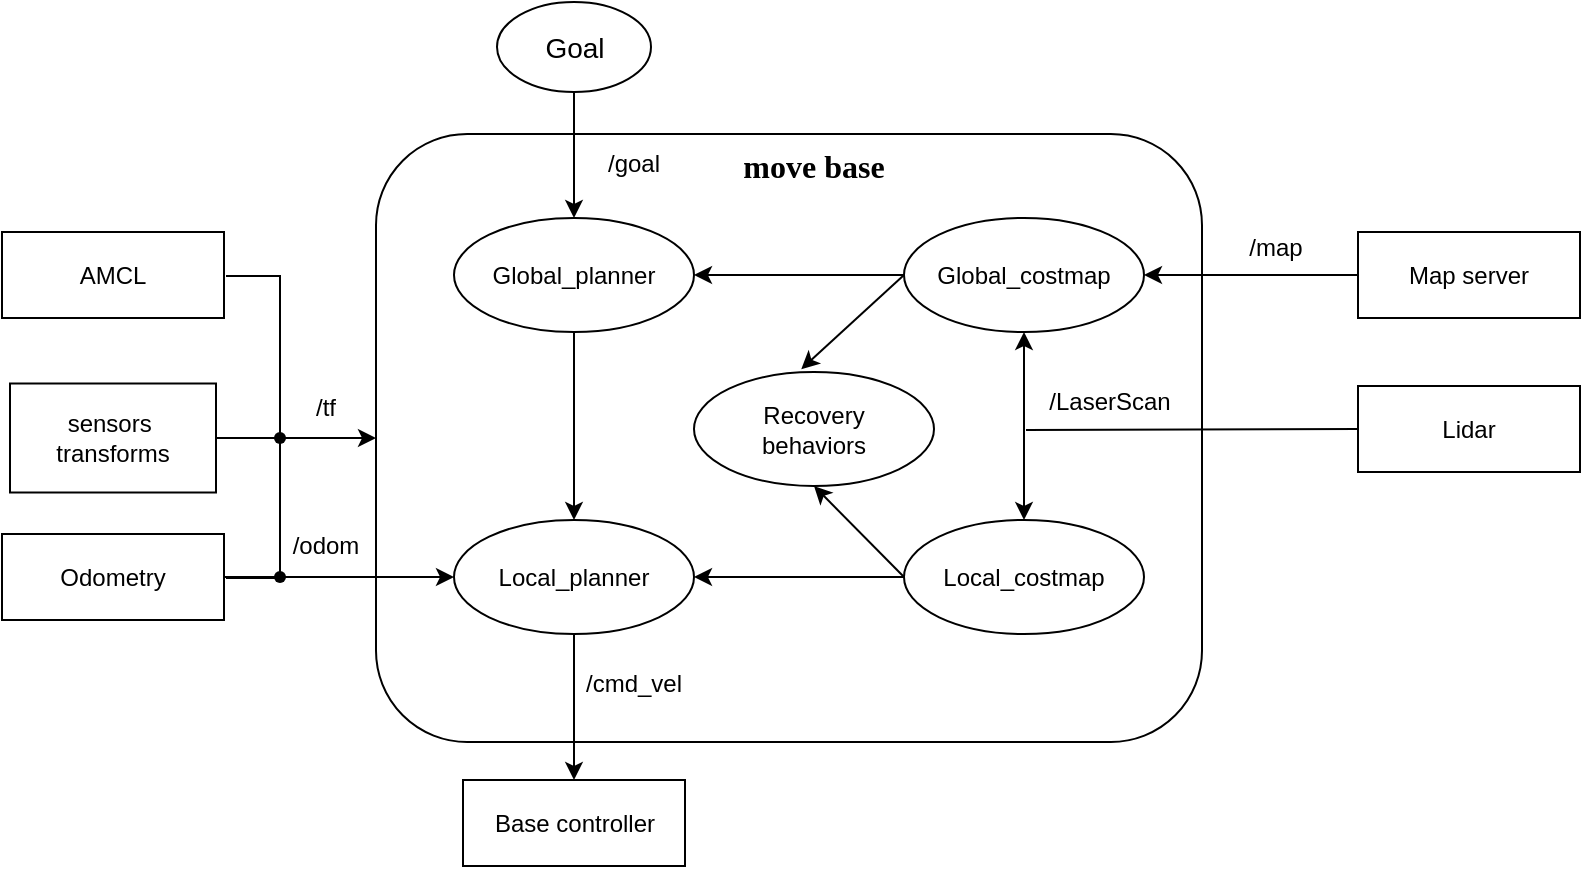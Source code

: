 <mxfile version="24.3.1" type="github">
  <diagram name="Trang-1" id="OtAyOf43-vm7uzbXgGZZ">
    <mxGraphModel dx="1006" dy="567" grid="0" gridSize="10" guides="1" tooltips="1" connect="1" arrows="1" fold="1" page="1" pageScale="1" pageWidth="827" pageHeight="1169" math="0" shadow="0">
      <root>
        <mxCell id="0" />
        <mxCell id="1" parent="0" />
        <mxCell id="kjTO7QuRwkwtUS2SJVDn-1" value="" style="rounded=1;whiteSpace=wrap;html=1;" vertex="1" parent="1">
          <mxGeometry x="195" y="162" width="413" height="304" as="geometry" />
        </mxCell>
        <mxCell id="kjTO7QuRwkwtUS2SJVDn-27" value="" style="edgeStyle=orthogonalEdgeStyle;rounded=0;orthogonalLoop=1;jettySize=auto;html=1;" edge="1" parent="1" source="kjTO7QuRwkwtUS2SJVDn-2" target="kjTO7QuRwkwtUS2SJVDn-22">
          <mxGeometry relative="1" as="geometry" />
        </mxCell>
        <mxCell id="kjTO7QuRwkwtUS2SJVDn-2" value="&lt;font style=&quot;font-size: 14px;&quot;&gt;Goal&lt;/font&gt;" style="ellipse;whiteSpace=wrap;html=1;" vertex="1" parent="1">
          <mxGeometry x="255.5" y="96" width="77" height="45" as="geometry" />
        </mxCell>
        <mxCell id="kjTO7QuRwkwtUS2SJVDn-3" value="&lt;font size=&quot;1&quot; style=&quot;&quot; face=&quot;Times New Roman&quot;&gt;&lt;b style=&quot;font-size: 16px;&quot;&gt;move base&lt;/b&gt;&lt;/font&gt;" style="text;html=1;align=center;verticalAlign=middle;whiteSpace=wrap;rounded=0;" vertex="1" parent="1">
          <mxGeometry x="362" y="152" width="104" height="52" as="geometry" />
        </mxCell>
        <mxCell id="kjTO7QuRwkwtUS2SJVDn-8" value="" style="edgeStyle=orthogonalEdgeStyle;rounded=0;orthogonalLoop=1;jettySize=auto;html=1;entryX=1;entryY=0.5;entryDx=0;entryDy=0;" edge="1" parent="1" source="kjTO7QuRwkwtUS2SJVDn-4" target="kjTO7QuRwkwtUS2SJVDn-10">
          <mxGeometry relative="1" as="geometry">
            <mxPoint x="607" y="222" as="targetPoint" />
          </mxGeometry>
        </mxCell>
        <mxCell id="kjTO7QuRwkwtUS2SJVDn-4" value="Map server" style="rounded=0;whiteSpace=wrap;html=1;" vertex="1" parent="1">
          <mxGeometry x="686" y="211" width="111" height="43" as="geometry" />
        </mxCell>
        <mxCell id="kjTO7QuRwkwtUS2SJVDn-9" value="/map" style="text;html=1;align=center;verticalAlign=middle;whiteSpace=wrap;rounded=0;" vertex="1" parent="1">
          <mxGeometry x="615" y="204" width="60" height="30" as="geometry" />
        </mxCell>
        <mxCell id="kjTO7QuRwkwtUS2SJVDn-25" value="" style="edgeStyle=orthogonalEdgeStyle;rounded=0;orthogonalLoop=1;jettySize=auto;html=1;" edge="1" parent="1" source="kjTO7QuRwkwtUS2SJVDn-10" target="kjTO7QuRwkwtUS2SJVDn-22">
          <mxGeometry relative="1" as="geometry" />
        </mxCell>
        <mxCell id="kjTO7QuRwkwtUS2SJVDn-10" value="Global_costmap" style="ellipse;whiteSpace=wrap;html=1;" vertex="1" parent="1">
          <mxGeometry x="459" y="204" width="120" height="57" as="geometry" />
        </mxCell>
        <mxCell id="kjTO7QuRwkwtUS2SJVDn-24" value="" style="edgeStyle=orthogonalEdgeStyle;rounded=0;orthogonalLoop=1;jettySize=auto;html=1;" edge="1" parent="1" source="kjTO7QuRwkwtUS2SJVDn-11" target="kjTO7QuRwkwtUS2SJVDn-23">
          <mxGeometry relative="1" as="geometry" />
        </mxCell>
        <mxCell id="kjTO7QuRwkwtUS2SJVDn-11" value="Local_costmap" style="ellipse;whiteSpace=wrap;html=1;" vertex="1" parent="1">
          <mxGeometry x="459" y="355" width="120" height="57" as="geometry" />
        </mxCell>
        <mxCell id="kjTO7QuRwkwtUS2SJVDn-12" value="Lidar" style="rounded=0;whiteSpace=wrap;html=1;" vertex="1" parent="1">
          <mxGeometry x="686" y="288" width="111" height="43" as="geometry" />
        </mxCell>
        <mxCell id="kjTO7QuRwkwtUS2SJVDn-14" value="" style="endArrow=classic;startArrow=classic;html=1;rounded=0;entryX=0.5;entryY=1;entryDx=0;entryDy=0;exitX=0.5;exitY=0;exitDx=0;exitDy=0;" edge="1" parent="1" source="kjTO7QuRwkwtUS2SJVDn-11" target="kjTO7QuRwkwtUS2SJVDn-10">
          <mxGeometry width="50" height="50" relative="1" as="geometry">
            <mxPoint x="469" y="334" as="sourcePoint" />
            <mxPoint x="519" y="284" as="targetPoint" />
          </mxGeometry>
        </mxCell>
        <mxCell id="kjTO7QuRwkwtUS2SJVDn-15" value="" style="endArrow=none;html=1;rounded=0;entryX=0;entryY=0.5;entryDx=0;entryDy=0;" edge="1" parent="1" target="kjTO7QuRwkwtUS2SJVDn-12">
          <mxGeometry width="50" height="50" relative="1" as="geometry">
            <mxPoint x="520" y="310" as="sourcePoint" />
            <mxPoint x="436" y="267" as="targetPoint" />
          </mxGeometry>
        </mxCell>
        <mxCell id="kjTO7QuRwkwtUS2SJVDn-16" value="/LaserScan" style="text;html=1;align=center;verticalAlign=middle;whiteSpace=wrap;rounded=0;" vertex="1" parent="1">
          <mxGeometry x="509" y="281" width="106" height="30" as="geometry" />
        </mxCell>
        <mxCell id="kjTO7QuRwkwtUS2SJVDn-19" value="Recovery &lt;br&gt;behaviors" style="ellipse;whiteSpace=wrap;html=1;" vertex="1" parent="1">
          <mxGeometry x="354" y="281" width="120" height="57" as="geometry" />
        </mxCell>
        <mxCell id="kjTO7QuRwkwtUS2SJVDn-20" value="" style="endArrow=classic;html=1;rounded=0;entryX=0.447;entryY=-0.025;entryDx=0;entryDy=0;entryPerimeter=0;exitX=0;exitY=0.5;exitDx=0;exitDy=0;" edge="1" parent="1" source="kjTO7QuRwkwtUS2SJVDn-10" target="kjTO7QuRwkwtUS2SJVDn-19">
          <mxGeometry width="50" height="50" relative="1" as="geometry">
            <mxPoint x="386" y="317" as="sourcePoint" />
            <mxPoint x="436" y="267" as="targetPoint" />
          </mxGeometry>
        </mxCell>
        <mxCell id="kjTO7QuRwkwtUS2SJVDn-21" value="" style="endArrow=classic;html=1;rounded=0;exitX=0;exitY=0.5;exitDx=0;exitDy=0;entryX=0.5;entryY=1;entryDx=0;entryDy=0;" edge="1" parent="1" source="kjTO7QuRwkwtUS2SJVDn-11" target="kjTO7QuRwkwtUS2SJVDn-19">
          <mxGeometry width="50" height="50" relative="1" as="geometry">
            <mxPoint x="386" y="317" as="sourcePoint" />
            <mxPoint x="436" y="267" as="targetPoint" />
          </mxGeometry>
        </mxCell>
        <mxCell id="kjTO7QuRwkwtUS2SJVDn-26" value="" style="edgeStyle=orthogonalEdgeStyle;rounded=0;orthogonalLoop=1;jettySize=auto;html=1;" edge="1" parent="1" source="kjTO7QuRwkwtUS2SJVDn-22" target="kjTO7QuRwkwtUS2SJVDn-23">
          <mxGeometry relative="1" as="geometry" />
        </mxCell>
        <mxCell id="kjTO7QuRwkwtUS2SJVDn-22" value="Global_planner" style="ellipse;whiteSpace=wrap;html=1;" vertex="1" parent="1">
          <mxGeometry x="234" y="204" width="120" height="57" as="geometry" />
        </mxCell>
        <mxCell id="kjTO7QuRwkwtUS2SJVDn-30" value="" style="edgeStyle=orthogonalEdgeStyle;rounded=0;orthogonalLoop=1;jettySize=auto;html=1;" edge="1" parent="1" source="kjTO7QuRwkwtUS2SJVDn-23" target="kjTO7QuRwkwtUS2SJVDn-29">
          <mxGeometry relative="1" as="geometry" />
        </mxCell>
        <mxCell id="kjTO7QuRwkwtUS2SJVDn-23" value="Local_planner" style="ellipse;whiteSpace=wrap;html=1;" vertex="1" parent="1">
          <mxGeometry x="234" y="355" width="120" height="57" as="geometry" />
        </mxCell>
        <mxCell id="kjTO7QuRwkwtUS2SJVDn-29" value="Base controller" style="rounded=0;whiteSpace=wrap;html=1;" vertex="1" parent="1">
          <mxGeometry x="238.5" y="485" width="111" height="43" as="geometry" />
        </mxCell>
        <mxCell id="kjTO7QuRwkwtUS2SJVDn-31" value="AMCL" style="rounded=0;whiteSpace=wrap;html=1;" vertex="1" parent="1">
          <mxGeometry x="8" y="211" width="111" height="43" as="geometry" />
        </mxCell>
        <mxCell id="kjTO7QuRwkwtUS2SJVDn-35" value="" style="edgeStyle=orthogonalEdgeStyle;rounded=0;orthogonalLoop=1;jettySize=auto;html=1;" edge="1" parent="1" source="kjTO7QuRwkwtUS2SJVDn-32" target="kjTO7QuRwkwtUS2SJVDn-1">
          <mxGeometry relative="1" as="geometry" />
        </mxCell>
        <mxCell id="kjTO7QuRwkwtUS2SJVDn-32" value="sensors&amp;nbsp;&lt;br&gt;transforms" style="rounded=0;whiteSpace=wrap;html=1;" vertex="1" parent="1">
          <mxGeometry x="12" y="286.75" width="103" height="54.5" as="geometry" />
        </mxCell>
        <mxCell id="kjTO7QuRwkwtUS2SJVDn-36" value="" style="edgeStyle=orthogonalEdgeStyle;rounded=0;orthogonalLoop=1;jettySize=auto;html=1;" edge="1" parent="1" source="kjTO7QuRwkwtUS2SJVDn-33" target="kjTO7QuRwkwtUS2SJVDn-23">
          <mxGeometry relative="1" as="geometry" />
        </mxCell>
        <mxCell id="kjTO7QuRwkwtUS2SJVDn-33" value="Odometry" style="rounded=0;whiteSpace=wrap;html=1;" vertex="1" parent="1">
          <mxGeometry x="8" y="362" width="111" height="43" as="geometry" />
        </mxCell>
        <mxCell id="kjTO7QuRwkwtUS2SJVDn-37" value="" style="endArrow=none;html=1;rounded=0;" edge="1" parent="1">
          <mxGeometry width="50" height="50" relative="1" as="geometry">
            <mxPoint x="120" y="384" as="sourcePoint" />
            <mxPoint x="120" y="233" as="targetPoint" />
            <Array as="points">
              <mxPoint x="147" y="384" />
              <mxPoint x="147" y="233" />
            </Array>
          </mxGeometry>
        </mxCell>
        <mxCell id="kjTO7QuRwkwtUS2SJVDn-38" value="/tf" style="text;html=1;align=center;verticalAlign=middle;whiteSpace=wrap;rounded=0;" vertex="1" parent="1">
          <mxGeometry x="140" y="284" width="60" height="30" as="geometry" />
        </mxCell>
        <mxCell id="kjTO7QuRwkwtUS2SJVDn-39" value="" style="shape=waypoint;sketch=0;fillStyle=solid;size=6;pointerEvents=1;points=[];fillColor=none;resizable=0;rotatable=0;perimeter=centerPerimeter;snapToPoint=1;" vertex="1" parent="1">
          <mxGeometry x="137" y="304" width="20" height="20" as="geometry" />
        </mxCell>
        <mxCell id="kjTO7QuRwkwtUS2SJVDn-40" value="" style="shape=waypoint;sketch=0;fillStyle=solid;size=6;pointerEvents=1;points=[];fillColor=none;resizable=0;rotatable=0;perimeter=centerPerimeter;snapToPoint=1;" vertex="1" parent="1">
          <mxGeometry x="137" y="373.5" width="20" height="20" as="geometry" />
        </mxCell>
        <mxCell id="kjTO7QuRwkwtUS2SJVDn-41" value="/cmd_vel" style="text;html=1;align=center;verticalAlign=middle;whiteSpace=wrap;rounded=0;" vertex="1" parent="1">
          <mxGeometry x="294" y="422" width="60" height="30" as="geometry" />
        </mxCell>
        <mxCell id="kjTO7QuRwkwtUS2SJVDn-42" value="/odom" style="text;html=1;align=center;verticalAlign=middle;whiteSpace=wrap;rounded=0;" vertex="1" parent="1">
          <mxGeometry x="140" y="353" width="60" height="30" as="geometry" />
        </mxCell>
        <mxCell id="kjTO7QuRwkwtUS2SJVDn-43" value="/goal" style="text;html=1;align=center;verticalAlign=middle;whiteSpace=wrap;rounded=0;" vertex="1" parent="1">
          <mxGeometry x="294" y="162" width="60" height="30" as="geometry" />
        </mxCell>
      </root>
    </mxGraphModel>
  </diagram>
</mxfile>
